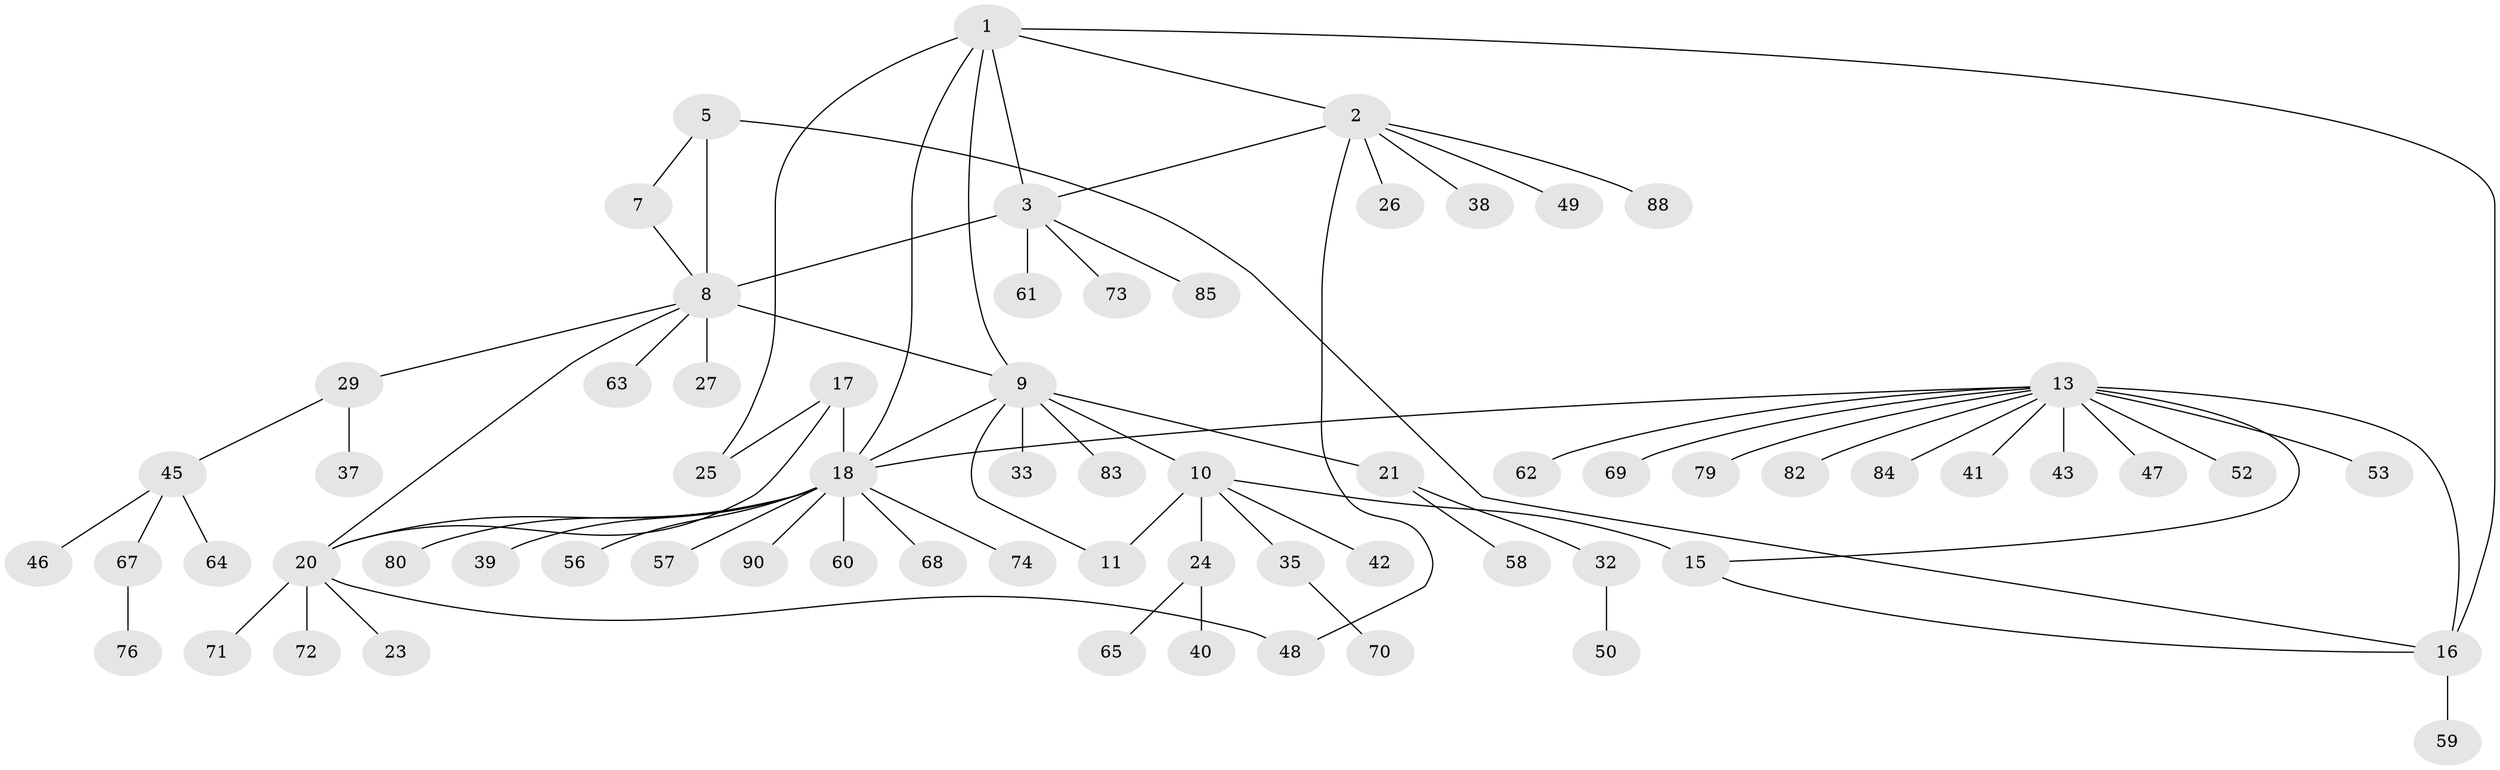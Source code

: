 // Generated by graph-tools (version 1.1) at 2025/24/03/03/25 07:24:10]
// undirected, 67 vertices, 79 edges
graph export_dot {
graph [start="1"]
  node [color=gray90,style=filled];
  1 [super="+77"];
  2 [super="+28"];
  3 [super="+4"];
  5 [super="+6"];
  7 [super="+51"];
  8 [super="+31"];
  9 [super="+78"];
  10 [super="+12"];
  11;
  13 [super="+14"];
  15;
  16 [super="+75"];
  17 [super="+36"];
  18 [super="+19"];
  20 [super="+66"];
  21 [super="+22"];
  23;
  24 [super="+34"];
  25 [super="+30"];
  26;
  27;
  29 [super="+86"];
  32 [super="+55"];
  33;
  35 [super="+44"];
  37;
  38;
  39;
  40;
  41;
  42;
  43;
  45 [super="+54"];
  46;
  47;
  48;
  49;
  50;
  52;
  53;
  56;
  57;
  58;
  59;
  60;
  61 [super="+81"];
  62;
  63;
  64;
  65;
  67 [super="+89"];
  68;
  69;
  70;
  71;
  72;
  73;
  74;
  76;
  79;
  80 [super="+87"];
  82;
  83;
  84;
  85;
  88;
  90;
  1 -- 2;
  1 -- 3 [weight=2];
  1 -- 9;
  1 -- 16;
  1 -- 25;
  1 -- 18 [weight=2];
  2 -- 3 [weight=2];
  2 -- 26;
  2 -- 38;
  2 -- 48;
  2 -- 49;
  2 -- 88;
  3 -- 61;
  3 -- 85;
  3 -- 8 [weight=2];
  3 -- 73;
  5 -- 7 [weight=2];
  5 -- 8 [weight=2];
  5 -- 16;
  7 -- 8;
  8 -- 9;
  8 -- 20;
  8 -- 27;
  8 -- 29;
  8 -- 63;
  9 -- 10 [weight=2];
  9 -- 11;
  9 -- 21;
  9 -- 33;
  9 -- 83;
  9 -- 18;
  10 -- 11 [weight=2];
  10 -- 15;
  10 -- 24;
  10 -- 35;
  10 -- 42;
  13 -- 15 [weight=2];
  13 -- 16 [weight=2];
  13 -- 41;
  13 -- 69;
  13 -- 43;
  13 -- 47;
  13 -- 79;
  13 -- 82;
  13 -- 52;
  13 -- 53;
  13 -- 84;
  13 -- 18;
  13 -- 62;
  15 -- 16;
  16 -- 59;
  17 -- 18 [weight=2];
  17 -- 20;
  17 -- 25;
  18 -- 20 [weight=2];
  18 -- 56;
  18 -- 57;
  18 -- 60;
  18 -- 68;
  18 -- 74;
  18 -- 90;
  18 -- 39;
  18 -- 80;
  20 -- 23;
  20 -- 71;
  20 -- 72;
  20 -- 48;
  21 -- 32;
  21 -- 58;
  24 -- 40;
  24 -- 65;
  29 -- 37;
  29 -- 45;
  32 -- 50;
  35 -- 70;
  45 -- 46;
  45 -- 64;
  45 -- 67;
  67 -- 76;
}
